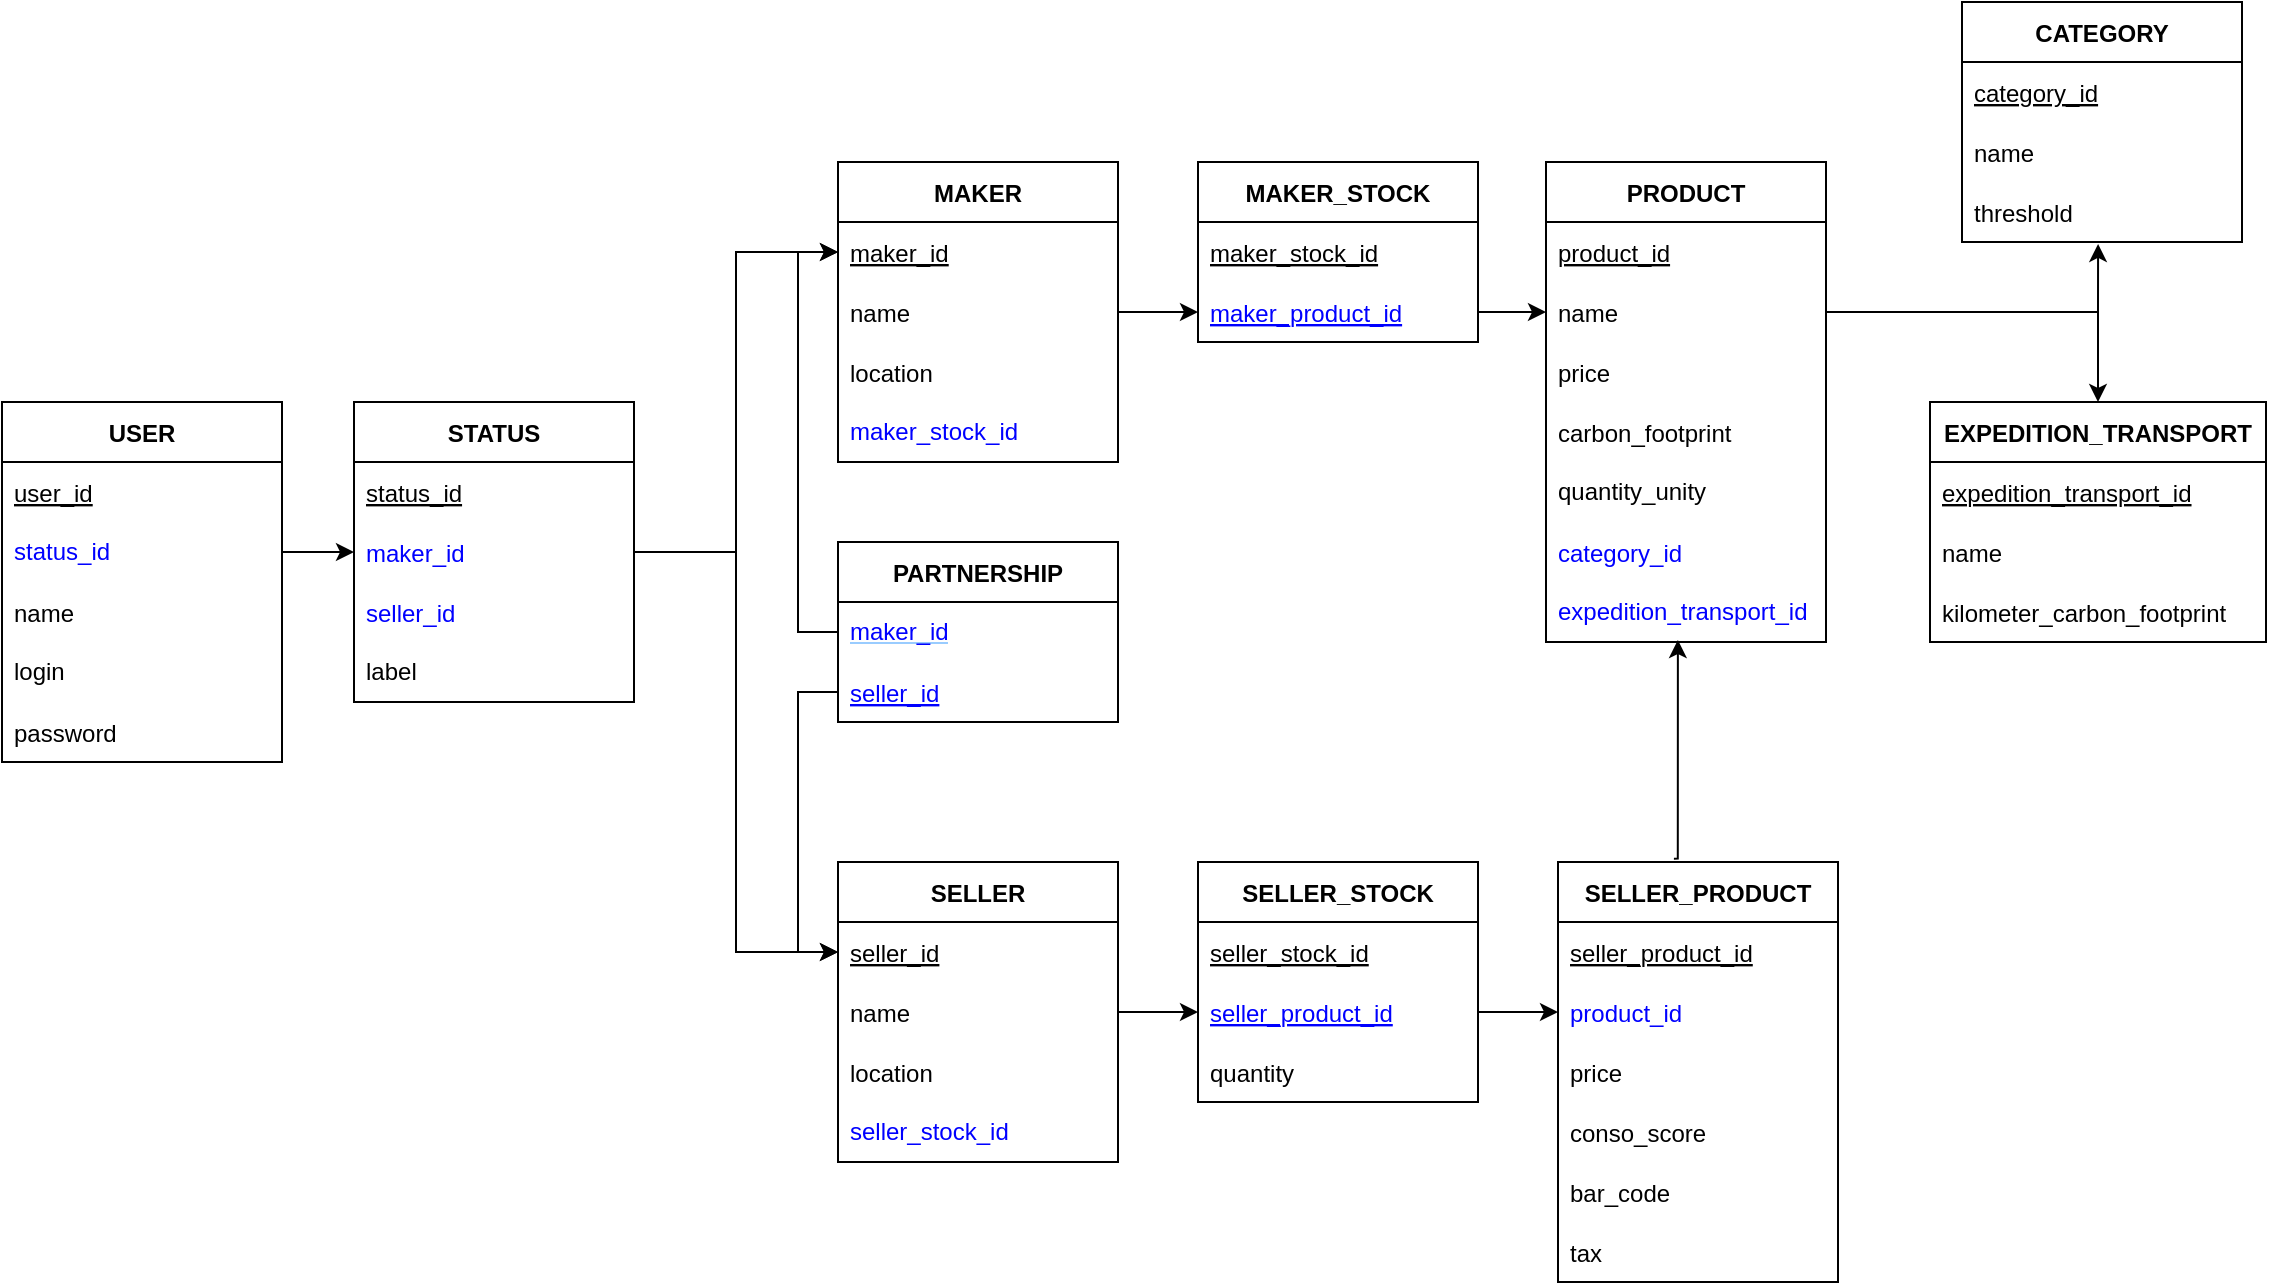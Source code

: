 <mxfile version="20.8.3" type="device" pages="2"><diagram id="e80RZ3EerNKfGy-aor2i" name="bdd"><mxGraphModel dx="2133" dy="836" grid="1" gridSize="10" guides="1" tooltips="1" connect="1" arrows="1" fold="1" page="1" pageScale="1" pageWidth="827" pageHeight="1169" math="0" shadow="0"><root><mxCell id="0"/><mxCell id="1" parent="0"/><mxCell id="RWyu7YpVY7A9vmyi3Nfw-1" value="SELLER" style="swimlane;fontStyle=1;childLayout=stackLayout;horizontal=1;startSize=30;horizontalStack=0;resizeParent=1;resizeParentMax=0;resizeLast=0;collapsible=1;marginBottom=0;" parent="1" vertex="1"><mxGeometry x="-80" y="590" width="140" height="150" as="geometry"><mxRectangle x="340" y="310" width="60" height="30" as="alternateBounds"/></mxGeometry></mxCell><mxCell id="RWyu7YpVY7A9vmyi3Nfw-2" value="seller_id" style="text;strokeColor=none;fillColor=none;align=left;verticalAlign=middle;spacingLeft=4;spacingRight=4;overflow=hidden;points=[[0,0.5],[1,0.5]];portConstraint=eastwest;rotatable=0;fontStyle=4" parent="RWyu7YpVY7A9vmyi3Nfw-1" vertex="1"><mxGeometry y="30" width="140" height="30" as="geometry"/></mxCell><mxCell id="RWyu7YpVY7A9vmyi3Nfw-3" value="name" style="text;strokeColor=none;fillColor=none;align=left;verticalAlign=middle;spacingLeft=4;spacingRight=4;overflow=hidden;points=[[0,0.5],[1,0.5]];portConstraint=eastwest;rotatable=0;" parent="RWyu7YpVY7A9vmyi3Nfw-1" vertex="1"><mxGeometry y="60" width="140" height="30" as="geometry"/></mxCell><mxCell id="RWyu7YpVY7A9vmyi3Nfw-4" value="location" style="text;strokeColor=none;fillColor=none;align=left;verticalAlign=middle;spacingLeft=4;spacingRight=4;overflow=hidden;points=[[0,0.5],[1,0.5]];portConstraint=eastwest;rotatable=0;" parent="RWyu7YpVY7A9vmyi3Nfw-1" vertex="1"><mxGeometry y="90" width="140" height="30" as="geometry"/></mxCell><mxCell id="Lx4Bh2GBRaXwI-jNvzFy-2" value="&lt;font color=&quot;#0000ff&quot;&gt;seller_stock_id&lt;/font&gt;" style="text;strokeColor=none;fillColor=none;align=left;verticalAlign=middle;spacingLeft=4;spacingRight=4;overflow=hidden;points=[[0,0.5],[1,0.5]];portConstraint=eastwest;rotatable=0;whiteSpace=wrap;html=1;fontSize=12;fontColor=#000000;" parent="RWyu7YpVY7A9vmyi3Nfw-1" vertex="1"><mxGeometry y="120" width="140" height="30" as="geometry"/></mxCell><mxCell id="RWyu7YpVY7A9vmyi3Nfw-6" value="MAKER" style="swimlane;fontStyle=1;childLayout=stackLayout;horizontal=1;startSize=30;horizontalStack=0;resizeParent=1;resizeParentMax=0;resizeLast=0;collapsible=1;marginBottom=0;" parent="1" vertex="1"><mxGeometry x="-80" y="240" width="140" height="150" as="geometry"><mxRectangle x="340" y="310" width="60" height="30" as="alternateBounds"/></mxGeometry></mxCell><mxCell id="RWyu7YpVY7A9vmyi3Nfw-7" value="maker_id" style="text;strokeColor=none;fillColor=none;align=left;verticalAlign=middle;spacingLeft=4;spacingRight=4;overflow=hidden;points=[[0,0.5],[1,0.5]];portConstraint=eastwest;rotatable=0;fontStyle=4" parent="RWyu7YpVY7A9vmyi3Nfw-6" vertex="1"><mxGeometry y="30" width="140" height="30" as="geometry"/></mxCell><mxCell id="RWyu7YpVY7A9vmyi3Nfw-8" value="name" style="text;strokeColor=none;fillColor=none;align=left;verticalAlign=middle;spacingLeft=4;spacingRight=4;overflow=hidden;points=[[0,0.5],[1,0.5]];portConstraint=eastwest;rotatable=0;" parent="RWyu7YpVY7A9vmyi3Nfw-6" vertex="1"><mxGeometry y="60" width="140" height="30" as="geometry"/></mxCell><mxCell id="RWyu7YpVY7A9vmyi3Nfw-9" value="location" style="text;strokeColor=none;fillColor=none;align=left;verticalAlign=middle;spacingLeft=4;spacingRight=4;overflow=hidden;points=[[0,0.5],[1,0.5]];portConstraint=eastwest;rotatable=0;" parent="RWyu7YpVY7A9vmyi3Nfw-6" vertex="1"><mxGeometry y="90" width="140" height="30" as="geometry"/></mxCell><mxCell id="cd4m0utpGMSA-oPTEl2G-1" value="maker_stock_id" style="text;strokeColor=none;fillColor=none;align=left;verticalAlign=middle;spacingLeft=4;spacingRight=4;overflow=hidden;points=[[0,0.5],[1,0.5]];portConstraint=eastwest;rotatable=0;whiteSpace=wrap;html=1;fontColor=#0000FF;" parent="RWyu7YpVY7A9vmyi3Nfw-6" vertex="1"><mxGeometry y="120" width="140" height="30" as="geometry"/></mxCell><mxCell id="RWyu7YpVY7A9vmyi3Nfw-11" value="SELLER_STOCK" style="swimlane;fontStyle=1;childLayout=stackLayout;horizontal=1;startSize=30;horizontalStack=0;resizeParent=1;resizeParentMax=0;resizeLast=0;collapsible=1;marginBottom=0;" parent="1" vertex="1"><mxGeometry x="100" y="590" width="140" height="120" as="geometry"><mxRectangle x="340" y="310" width="60" height="30" as="alternateBounds"/></mxGeometry></mxCell><mxCell id="RWyu7YpVY7A9vmyi3Nfw-12" value="seller_stock_id" style="text;strokeColor=none;fillColor=none;align=left;verticalAlign=middle;spacingLeft=4;spacingRight=4;overflow=hidden;points=[[0,0.5],[1,0.5]];portConstraint=eastwest;rotatable=0;fontStyle=4" parent="RWyu7YpVY7A9vmyi3Nfw-11" vertex="1"><mxGeometry y="30" width="140" height="30" as="geometry"/></mxCell><mxCell id="RWyu7YpVY7A9vmyi3Nfw-13" value="seller_product_id" style="text;strokeColor=none;fillColor=none;align=left;verticalAlign=middle;spacingLeft=4;spacingRight=4;overflow=hidden;points=[[0,0.5],[1,0.5]];portConstraint=eastwest;rotatable=0;fontColor=#0000FF;fontStyle=4" parent="RWyu7YpVY7A9vmyi3Nfw-11" vertex="1"><mxGeometry y="60" width="140" height="30" as="geometry"/></mxCell><mxCell id="RWyu7YpVY7A9vmyi3Nfw-29" value="quantity" style="text;strokeColor=none;fillColor=none;align=left;verticalAlign=middle;spacingLeft=4;spacingRight=4;overflow=hidden;points=[[0,0.5],[1,0.5]];portConstraint=eastwest;rotatable=0;" parent="RWyu7YpVY7A9vmyi3Nfw-11" vertex="1"><mxGeometry y="90" width="140" height="30" as="geometry"/></mxCell><mxCell id="RWyu7YpVY7A9vmyi3Nfw-17" value="PRODUCT" style="swimlane;fontStyle=1;childLayout=stackLayout;horizontal=1;startSize=30;horizontalStack=0;resizeParent=1;resizeParentMax=0;resizeLast=0;collapsible=1;marginBottom=0;" parent="1" vertex="1"><mxGeometry x="274" y="240" width="140" height="240" as="geometry"><mxRectangle x="340" y="310" width="60" height="30" as="alternateBounds"/></mxGeometry></mxCell><mxCell id="RWyu7YpVY7A9vmyi3Nfw-18" value="product_id" style="text;strokeColor=none;fillColor=none;align=left;verticalAlign=middle;spacingLeft=4;spacingRight=4;overflow=hidden;points=[[0,0.5],[1,0.5]];portConstraint=eastwest;rotatable=0;fontStyle=4" parent="RWyu7YpVY7A9vmyi3Nfw-17" vertex="1"><mxGeometry y="30" width="140" height="30" as="geometry"/></mxCell><mxCell id="RWyu7YpVY7A9vmyi3Nfw-19" value="name" style="text;strokeColor=none;fillColor=none;align=left;verticalAlign=middle;spacingLeft=4;spacingRight=4;overflow=hidden;points=[[0,0.5],[1,0.5]];portConstraint=eastwest;rotatable=0;" parent="RWyu7YpVY7A9vmyi3Nfw-17" vertex="1"><mxGeometry y="60" width="140" height="30" as="geometry"/></mxCell><mxCell id="RWyu7YpVY7A9vmyi3Nfw-20" value="price" style="text;strokeColor=none;fillColor=none;align=left;verticalAlign=middle;spacingLeft=4;spacingRight=4;overflow=hidden;points=[[0,0.5],[1,0.5]];portConstraint=eastwest;rotatable=0;" parent="RWyu7YpVY7A9vmyi3Nfw-17" vertex="1"><mxGeometry y="90" width="140" height="30" as="geometry"/></mxCell><mxCell id="RWyu7YpVY7A9vmyi3Nfw-66" value="carbon_footprint" style="text;strokeColor=none;fillColor=none;align=left;verticalAlign=middle;spacingLeft=4;spacingRight=4;overflow=hidden;points=[[0,0.5],[1,0.5]];portConstraint=eastwest;rotatable=0;" parent="RWyu7YpVY7A9vmyi3Nfw-17" vertex="1"><mxGeometry y="120" width="140" height="30" as="geometry"/></mxCell><mxCell id="cd4m0utpGMSA-oPTEl2G-20" value="&lt;font color=&quot;#000000&quot;&gt;quantity_unity&lt;/font&gt;" style="text;strokeColor=none;fillColor=none;align=left;verticalAlign=middle;spacingLeft=4;spacingRight=4;overflow=hidden;points=[[0,0.5],[1,0.5]];portConstraint=eastwest;rotatable=0;whiteSpace=wrap;html=1;fontColor=#0000FF;" parent="RWyu7YpVY7A9vmyi3Nfw-17" vertex="1"><mxGeometry y="150" width="140" height="30" as="geometry"/></mxCell><mxCell id="RWyu7YpVY7A9vmyi3Nfw-37" value="category_id" style="text;strokeColor=none;fillColor=none;align=left;verticalAlign=middle;spacingLeft=4;spacingRight=4;overflow=hidden;points=[[0,0.5],[1,0.5]];portConstraint=eastwest;rotatable=0;fontColor=#0000FF;" parent="RWyu7YpVY7A9vmyi3Nfw-17" vertex="1"><mxGeometry y="180" width="140" height="30" as="geometry"/></mxCell><mxCell id="cd4m0utpGMSA-oPTEl2G-2" value="expedition_transport_id" style="text;strokeColor=none;fillColor=none;align=left;verticalAlign=middle;spacingLeft=4;spacingRight=4;overflow=hidden;points=[[0,0.5],[1,0.5]];portConstraint=eastwest;rotatable=0;whiteSpace=wrap;html=1;fontColor=#0000FF;" parent="RWyu7YpVY7A9vmyi3Nfw-17" vertex="1"><mxGeometry y="210" width="140" height="30" as="geometry"/></mxCell><mxCell id="RWyu7YpVY7A9vmyi3Nfw-22" value="PARTNERSHIP" style="swimlane;fontStyle=1;childLayout=stackLayout;horizontal=1;startSize=30;horizontalStack=0;resizeParent=1;resizeParentMax=0;resizeLast=0;collapsible=1;marginBottom=0;" parent="1" vertex="1"><mxGeometry x="-80" y="430" width="140" height="90" as="geometry"><mxRectangle x="340" y="310" width="60" height="30" as="alternateBounds"/></mxGeometry></mxCell><mxCell id="RWyu7YpVY7A9vmyi3Nfw-24" value="&lt;font color=&quot;#0000ff&quot;&gt;maker_id&lt;/font&gt;" style="text;strokeColor=none;fillColor=none;align=left;verticalAlign=middle;spacingLeft=4;spacingRight=4;overflow=hidden;points=[[0,0.5],[1,0.5]];portConstraint=eastwest;rotatable=0;html=1;fontColor=#99CCFF;fontStyle=4" parent="RWyu7YpVY7A9vmyi3Nfw-22" vertex="1"><mxGeometry y="30" width="140" height="30" as="geometry"/></mxCell><mxCell id="RWyu7YpVY7A9vmyi3Nfw-25" value="seller_id" style="text;strokeColor=none;fillColor=none;align=left;verticalAlign=middle;spacingLeft=4;spacingRight=4;overflow=hidden;points=[[0,0.5],[1,0.5]];portConstraint=eastwest;rotatable=0;fontColor=#0000FF;fontStyle=4" parent="RWyu7YpVY7A9vmyi3Nfw-22" vertex="1"><mxGeometry y="60" width="140" height="30" as="geometry"/></mxCell><mxCell id="RWyu7YpVY7A9vmyi3Nfw-32" value="CATEGORY" style="swimlane;fontStyle=1;childLayout=stackLayout;horizontal=1;startSize=30;horizontalStack=0;resizeParent=1;resizeParentMax=0;resizeLast=0;collapsible=1;marginBottom=0;" parent="1" vertex="1"><mxGeometry x="482" y="160" width="140" height="120" as="geometry"><mxRectangle x="340" y="310" width="60" height="30" as="alternateBounds"/></mxGeometry></mxCell><mxCell id="RWyu7YpVY7A9vmyi3Nfw-33" value="category_id" style="text;strokeColor=none;fillColor=none;align=left;verticalAlign=middle;spacingLeft=4;spacingRight=4;overflow=hidden;points=[[0,0.5],[1,0.5]];portConstraint=eastwest;rotatable=0;fontStyle=4" parent="RWyu7YpVY7A9vmyi3Nfw-32" vertex="1"><mxGeometry y="30" width="140" height="30" as="geometry"/></mxCell><mxCell id="RWyu7YpVY7A9vmyi3Nfw-34" value="name" style="text;strokeColor=none;fillColor=none;align=left;verticalAlign=middle;spacingLeft=4;spacingRight=4;overflow=hidden;points=[[0,0.5],[1,0.5]];portConstraint=eastwest;rotatable=0;" parent="RWyu7YpVY7A9vmyi3Nfw-32" vertex="1"><mxGeometry y="60" width="140" height="30" as="geometry"/></mxCell><mxCell id="RWyu7YpVY7A9vmyi3Nfw-35" value="threshold" style="text;strokeColor=none;fillColor=none;align=left;verticalAlign=middle;spacingLeft=4;spacingRight=4;overflow=hidden;points=[[0,0.5],[1,0.5]];portConstraint=eastwest;rotatable=0;" parent="RWyu7YpVY7A9vmyi3Nfw-32" vertex="1"><mxGeometry y="90" width="140" height="30" as="geometry"/></mxCell><mxCell id="RWyu7YpVY7A9vmyi3Nfw-44" style="edgeStyle=orthogonalEdgeStyle;rounded=0;orthogonalLoop=1;jettySize=auto;html=1;entryX=0;entryY=0.5;entryDx=0;entryDy=0;" parent="1" source="RWyu7YpVY7A9vmyi3Nfw-24" target="RWyu7YpVY7A9vmyi3Nfw-7" edge="1"><mxGeometry relative="1" as="geometry"/></mxCell><mxCell id="RWyu7YpVY7A9vmyi3Nfw-45" style="edgeStyle=orthogonalEdgeStyle;rounded=0;orthogonalLoop=1;jettySize=auto;html=1;entryX=0;entryY=0.5;entryDx=0;entryDy=0;" parent="1" source="RWyu7YpVY7A9vmyi3Nfw-25" target="RWyu7YpVY7A9vmyi3Nfw-2" edge="1"><mxGeometry relative="1" as="geometry"/></mxCell><mxCell id="cd4m0utpGMSA-oPTEl2G-19" style="edgeStyle=orthogonalEdgeStyle;rounded=0;orthogonalLoop=1;jettySize=auto;html=1;entryX=0.471;entryY=0.967;entryDx=0;entryDy=0;entryPerimeter=0;fontColor=#0000FF;exitX=0.414;exitY=-0.008;exitDx=0;exitDy=0;exitPerimeter=0;" parent="1" source="RWyu7YpVY7A9vmyi3Nfw-46" target="cd4m0utpGMSA-oPTEl2G-2" edge="1"><mxGeometry relative="1" as="geometry"><Array as="points"><mxPoint x="340" y="588"/></Array></mxGeometry></mxCell><mxCell id="RWyu7YpVY7A9vmyi3Nfw-46" value="SELLER_PRODUCT" style="swimlane;fontStyle=1;childLayout=stackLayout;horizontal=1;startSize=30;horizontalStack=0;resizeParent=1;resizeParentMax=0;resizeLast=0;collapsible=1;marginBottom=0;" parent="1" vertex="1"><mxGeometry x="280" y="590" width="140" height="210" as="geometry"><mxRectangle x="340" y="310" width="60" height="30" as="alternateBounds"/></mxGeometry></mxCell><mxCell id="RWyu7YpVY7A9vmyi3Nfw-47" value="seller_product_id" style="text;strokeColor=none;fillColor=none;align=left;verticalAlign=middle;spacingLeft=4;spacingRight=4;overflow=hidden;points=[[0,0.5],[1,0.5]];portConstraint=eastwest;rotatable=0;fontStyle=4" parent="RWyu7YpVY7A9vmyi3Nfw-46" vertex="1"><mxGeometry y="30" width="140" height="30" as="geometry"/></mxCell><mxCell id="RWyu7YpVY7A9vmyi3Nfw-48" value="product_id" style="text;strokeColor=none;fillColor=none;align=left;verticalAlign=middle;spacingLeft=4;spacingRight=4;overflow=hidden;points=[[0,0.5],[1,0.5]];portConstraint=eastwest;rotatable=0;fontColor=#0000FF;" parent="RWyu7YpVY7A9vmyi3Nfw-46" vertex="1"><mxGeometry y="60" width="140" height="30" as="geometry"/></mxCell><mxCell id="RWyu7YpVY7A9vmyi3Nfw-49" value="price" style="text;strokeColor=none;fillColor=none;align=left;verticalAlign=middle;spacingLeft=4;spacingRight=4;overflow=hidden;points=[[0,0.5],[1,0.5]];portConstraint=eastwest;rotatable=0;" parent="RWyu7YpVY7A9vmyi3Nfw-46" vertex="1"><mxGeometry y="90" width="140" height="30" as="geometry"/></mxCell><mxCell id="RWyu7YpVY7A9vmyi3Nfw-50" value="conso_score" style="text;strokeColor=none;fillColor=none;align=left;verticalAlign=middle;spacingLeft=4;spacingRight=4;overflow=hidden;points=[[0,0.5],[1,0.5]];portConstraint=eastwest;rotatable=0;" parent="RWyu7YpVY7A9vmyi3Nfw-46" vertex="1"><mxGeometry y="120" width="140" height="30" as="geometry"/></mxCell><mxCell id="RWyu7YpVY7A9vmyi3Nfw-77" value="bar_code" style="text;strokeColor=none;fillColor=none;align=left;verticalAlign=middle;spacingLeft=4;spacingRight=4;overflow=hidden;points=[[0,0.5],[1,0.5]];portConstraint=eastwest;rotatable=0;" parent="RWyu7YpVY7A9vmyi3Nfw-46" vertex="1"><mxGeometry y="150" width="140" height="30" as="geometry"/></mxCell><mxCell id="RWyu7YpVY7A9vmyi3Nfw-51" value="tax" style="text;strokeColor=none;fillColor=none;align=left;verticalAlign=middle;spacingLeft=4;spacingRight=4;overflow=hidden;points=[[0,0.5],[1,0.5]];portConstraint=eastwest;rotatable=0;" parent="RWyu7YpVY7A9vmyi3Nfw-46" vertex="1"><mxGeometry y="180" width="140" height="30" as="geometry"/></mxCell><mxCell id="RWyu7YpVY7A9vmyi3Nfw-54" style="edgeStyle=orthogonalEdgeStyle;rounded=0;orthogonalLoop=1;jettySize=auto;html=1;" parent="1" source="RWyu7YpVY7A9vmyi3Nfw-3" target="RWyu7YpVY7A9vmyi3Nfw-13" edge="1"><mxGeometry relative="1" as="geometry"/></mxCell><mxCell id="RWyu7YpVY7A9vmyi3Nfw-55" style="edgeStyle=orthogonalEdgeStyle;rounded=0;orthogonalLoop=1;jettySize=auto;html=1;entryX=0;entryY=0.5;entryDx=0;entryDy=0;" parent="1" source="RWyu7YpVY7A9vmyi3Nfw-13" target="RWyu7YpVY7A9vmyi3Nfw-48" edge="1"><mxGeometry relative="1" as="geometry"/></mxCell><mxCell id="RWyu7YpVY7A9vmyi3Nfw-65" style="edgeStyle=orthogonalEdgeStyle;rounded=0;orthogonalLoop=1;jettySize=auto;html=1;entryX=0.486;entryY=1.033;entryDx=0;entryDy=0;entryPerimeter=0;" parent="1" source="RWyu7YpVY7A9vmyi3Nfw-19" target="RWyu7YpVY7A9vmyi3Nfw-35" edge="1"><mxGeometry relative="1" as="geometry"/></mxCell><mxCell id="RWyu7YpVY7A9vmyi3Nfw-67" value="EXPEDITION_TRANSPORT" style="swimlane;fontStyle=1;childLayout=stackLayout;horizontal=1;startSize=30;horizontalStack=0;resizeParent=1;resizeParentMax=0;resizeLast=0;collapsible=1;marginBottom=0;" parent="1" vertex="1"><mxGeometry x="466" y="360" width="168" height="120" as="geometry"><mxRectangle x="340" y="310" width="60" height="30" as="alternateBounds"/></mxGeometry></mxCell><mxCell id="RWyu7YpVY7A9vmyi3Nfw-68" value="expedition_transport_id" style="text;strokeColor=none;fillColor=none;align=left;verticalAlign=middle;spacingLeft=4;spacingRight=4;overflow=hidden;points=[[0,0.5],[1,0.5]];portConstraint=eastwest;rotatable=0;fontStyle=4" parent="RWyu7YpVY7A9vmyi3Nfw-67" vertex="1"><mxGeometry y="30" width="168" height="30" as="geometry"/></mxCell><mxCell id="RWyu7YpVY7A9vmyi3Nfw-69" value="name" style="text;strokeColor=none;fillColor=none;align=left;verticalAlign=middle;spacingLeft=4;spacingRight=4;overflow=hidden;points=[[0,0.5],[1,0.5]];portConstraint=eastwest;rotatable=0;" parent="RWyu7YpVY7A9vmyi3Nfw-67" vertex="1"><mxGeometry y="60" width="168" height="30" as="geometry"/></mxCell><mxCell id="RWyu7YpVY7A9vmyi3Nfw-70" value="kilometer_carbon_footprint" style="text;strokeColor=none;fillColor=none;align=left;verticalAlign=middle;spacingLeft=4;spacingRight=4;overflow=hidden;points=[[0,0.5],[1,0.5]];portConstraint=eastwest;rotatable=0;" parent="RWyu7YpVY7A9vmyi3Nfw-67" vertex="1"><mxGeometry y="90" width="168" height="30" as="geometry"/></mxCell><mxCell id="RWyu7YpVY7A9vmyi3Nfw-76" style="edgeStyle=orthogonalEdgeStyle;rounded=0;orthogonalLoop=1;jettySize=auto;html=1;entryX=0.5;entryY=0;entryDx=0;entryDy=0;" parent="1" source="RWyu7YpVY7A9vmyi3Nfw-19" target="RWyu7YpVY7A9vmyi3Nfw-67" edge="1"><mxGeometry relative="1" as="geometry"/></mxCell><mxCell id="yV2CND0uB4TFiafIl4Ve-1" value="USER" style="swimlane;fontStyle=1;childLayout=stackLayout;horizontal=1;startSize=30;horizontalStack=0;resizeParent=1;resizeParentMax=0;resizeLast=0;collapsible=1;marginBottom=0;" parent="1" vertex="1"><mxGeometry x="-498" y="360" width="140" height="180" as="geometry"><mxRectangle x="340" y="310" width="60" height="30" as="alternateBounds"/></mxGeometry></mxCell><mxCell id="yV2CND0uB4TFiafIl4Ve-2" value="user_id" style="text;strokeColor=none;fillColor=none;align=left;verticalAlign=middle;spacingLeft=4;spacingRight=4;overflow=hidden;points=[[0,0.5],[1,0.5]];portConstraint=eastwest;rotatable=0;fontStyle=4" parent="yV2CND0uB4TFiafIl4Ve-1" vertex="1"><mxGeometry y="30" width="140" height="30" as="geometry"/></mxCell><mxCell id="Lx4Bh2GBRaXwI-jNvzFy-3" value="status_id" style="text;strokeColor=none;fillColor=none;align=left;verticalAlign=middle;spacingLeft=4;spacingRight=4;overflow=hidden;points=[[0,0.5],[1,0.5]];portConstraint=eastwest;rotatable=0;whiteSpace=wrap;html=1;fontSize=12;fontColor=#0000FF;" parent="yV2CND0uB4TFiafIl4Ve-1" vertex="1"><mxGeometry y="60" width="140" height="30" as="geometry"/></mxCell><mxCell id="yV2CND0uB4TFiafIl4Ve-3" value="name" style="text;strokeColor=none;fillColor=none;align=left;verticalAlign=middle;spacingLeft=4;spacingRight=4;overflow=hidden;points=[[0,0.5],[1,0.5]];portConstraint=eastwest;rotatable=0;" parent="yV2CND0uB4TFiafIl4Ve-1" vertex="1"><mxGeometry y="90" width="140" height="30" as="geometry"/></mxCell><mxCell id="IJAyKQFCwQ8I53RAKKj4-2" value="login" style="text;strokeColor=none;fillColor=none;align=left;verticalAlign=middle;spacingLeft=4;spacingRight=4;overflow=hidden;points=[[0,0.5],[1,0.5]];portConstraint=eastwest;rotatable=0;whiteSpace=wrap;html=1;fontSize=12;fontColor=#000000;" parent="yV2CND0uB4TFiafIl4Ve-1" vertex="1"><mxGeometry y="120" width="140" height="30" as="geometry"/></mxCell><mxCell id="yV2CND0uB4TFiafIl4Ve-4" value="password" style="text;strokeColor=none;fillColor=none;align=left;verticalAlign=middle;spacingLeft=4;spacingRight=4;overflow=hidden;points=[[0,0.5],[1,0.5]];portConstraint=eastwest;rotatable=0;" parent="yV2CND0uB4TFiafIl4Ve-1" vertex="1"><mxGeometry y="150" width="140" height="30" as="geometry"/></mxCell><mxCell id="yV2CND0uB4TFiafIl4Ve-8" value="STATUS" style="swimlane;fontStyle=1;childLayout=stackLayout;horizontal=1;startSize=30;horizontalStack=0;resizeParent=1;resizeParentMax=0;resizeLast=0;collapsible=1;marginBottom=0;" parent="1" vertex="1"><mxGeometry x="-322" y="360" width="140" height="150" as="geometry"><mxRectangle x="340" y="310" width="60" height="30" as="alternateBounds"/></mxGeometry></mxCell><mxCell id="yV2CND0uB4TFiafIl4Ve-9" value="status_id" style="text;strokeColor=none;fillColor=none;align=left;verticalAlign=middle;spacingLeft=4;spacingRight=4;overflow=hidden;points=[[0,0.5],[1,0.5]];portConstraint=eastwest;rotatable=0;fontStyle=4" parent="yV2CND0uB4TFiafIl4Ve-8" vertex="1"><mxGeometry y="30" width="140" height="30" as="geometry"/></mxCell><mxCell id="yV2CND0uB4TFiafIl4Ve-10" value="maker_id" style="text;strokeColor=none;fillColor=none;align=left;verticalAlign=middle;spacingLeft=4;spacingRight=4;overflow=hidden;points=[[0,0.5],[1,0.5]];portConstraint=eastwest;rotatable=0;fontColor=#0000FF;" parent="yV2CND0uB4TFiafIl4Ve-8" vertex="1"><mxGeometry y="60" width="140" height="30" as="geometry"/></mxCell><mxCell id="yV2CND0uB4TFiafIl4Ve-11" value="seller_id" style="text;strokeColor=none;fillColor=none;align=left;verticalAlign=middle;spacingLeft=4;spacingRight=4;overflow=hidden;points=[[0,0.5],[1,0.5]];portConstraint=eastwest;rotatable=0;fontColor=#0000FF;" parent="yV2CND0uB4TFiafIl4Ve-8" vertex="1"><mxGeometry y="90" width="140" height="30" as="geometry"/></mxCell><mxCell id="Lx4Bh2GBRaXwI-jNvzFy-1" value="label" style="text;strokeColor=none;fillColor=none;align=left;verticalAlign=middle;spacingLeft=4;spacingRight=4;overflow=hidden;points=[[0,0.5],[1,0.5]];portConstraint=eastwest;rotatable=0;whiteSpace=wrap;html=1;fontSize=12;fontColor=#000000;" parent="yV2CND0uB4TFiafIl4Ve-8" vertex="1"><mxGeometry y="120" width="140" height="30" as="geometry"/></mxCell><mxCell id="yV2CND0uB4TFiafIl4Ve-14" style="edgeStyle=orthogonalEdgeStyle;rounded=0;orthogonalLoop=1;jettySize=auto;html=1;entryX=0;entryY=0.5;entryDx=0;entryDy=0;fontSize=12;fontColor=#000000;" parent="1" source="yV2CND0uB4TFiafIl4Ve-10" target="RWyu7YpVY7A9vmyi3Nfw-7" edge="1"><mxGeometry relative="1" as="geometry"/></mxCell><mxCell id="yV2CND0uB4TFiafIl4Ve-15" style="edgeStyle=orthogonalEdgeStyle;rounded=0;orthogonalLoop=1;jettySize=auto;html=1;entryX=0;entryY=0.5;entryDx=0;entryDy=0;fontSize=12;fontColor=#000000;" parent="1" source="yV2CND0uB4TFiafIl4Ve-10" target="RWyu7YpVY7A9vmyi3Nfw-2" edge="1"><mxGeometry relative="1" as="geometry"/></mxCell><mxCell id="Lx4Bh2GBRaXwI-jNvzFy-4" style="edgeStyle=orthogonalEdgeStyle;rounded=0;orthogonalLoop=1;jettySize=auto;html=1;entryX=0;entryY=0.5;entryDx=0;entryDy=0;fontSize=12;fontColor=#0000FF;" parent="1" source="Lx4Bh2GBRaXwI-jNvzFy-3" target="yV2CND0uB4TFiafIl4Ve-10" edge="1"><mxGeometry relative="1" as="geometry"/></mxCell><mxCell id="yl_PNYS9jS2WnDZ1BlXl-2" value="MAKER_STOCK" style="swimlane;fontStyle=1;childLayout=stackLayout;horizontal=1;startSize=30;horizontalStack=0;resizeParent=1;resizeParentMax=0;resizeLast=0;collapsible=1;marginBottom=0;" vertex="1" parent="1"><mxGeometry x="100" y="240" width="140" height="90" as="geometry"><mxRectangle x="340" y="310" width="60" height="30" as="alternateBounds"/></mxGeometry></mxCell><mxCell id="yl_PNYS9jS2WnDZ1BlXl-3" value="maker_stock_id" style="text;strokeColor=none;fillColor=none;align=left;verticalAlign=middle;spacingLeft=4;spacingRight=4;overflow=hidden;points=[[0,0.5],[1,0.5]];portConstraint=eastwest;rotatable=0;fontStyle=4" vertex="1" parent="yl_PNYS9jS2WnDZ1BlXl-2"><mxGeometry y="30" width="140" height="30" as="geometry"/></mxCell><mxCell id="yl_PNYS9jS2WnDZ1BlXl-4" value="maker_product_id" style="text;strokeColor=none;fillColor=none;align=left;verticalAlign=middle;spacingLeft=4;spacingRight=4;overflow=hidden;points=[[0,0.5],[1,0.5]];portConstraint=eastwest;rotatable=0;fontColor=#0000FF;fontStyle=4" vertex="1" parent="yl_PNYS9jS2WnDZ1BlXl-2"><mxGeometry y="60" width="140" height="30" as="geometry"/></mxCell><mxCell id="yl_PNYS9jS2WnDZ1BlXl-6" style="edgeStyle=orthogonalEdgeStyle;rounded=0;orthogonalLoop=1;jettySize=auto;html=1;" edge="1" parent="1" source="RWyu7YpVY7A9vmyi3Nfw-8" target="yl_PNYS9jS2WnDZ1BlXl-4"><mxGeometry relative="1" as="geometry"/></mxCell><mxCell id="yl_PNYS9jS2WnDZ1BlXl-7" style="edgeStyle=orthogonalEdgeStyle;rounded=0;orthogonalLoop=1;jettySize=auto;html=1;entryX=0;entryY=0.5;entryDx=0;entryDy=0;" edge="1" parent="1" source="yl_PNYS9jS2WnDZ1BlXl-4" target="RWyu7YpVY7A9vmyi3Nfw-19"><mxGeometry relative="1" as="geometry"/></mxCell></root></mxGraphModel></diagram><diagram id="UJ_A7hFSLzwOWo19uoyq" name="archi-logiciel"><mxGraphModel dx="1306" dy="836" grid="1" gridSize="10" guides="1" tooltips="1" connect="1" arrows="1" fold="1" page="1" pageScale="1" pageWidth="827" pageHeight="1169" math="0" shadow="0"><root><mxCell id="0"/><mxCell id="1" parent="0"/><mxCell id="sBMQlbWweaWUeHbSweWA-16" style="edgeStyle=orthogonalEdgeStyle;rounded=0;orthogonalLoop=1;jettySize=auto;html=1;entryX=0;entryY=0.5;entryDx=0;entryDy=0;entryPerimeter=0;fontSize=21;fontColor=#000000;" parent="1" source="sBMQlbWweaWUeHbSweWA-3" target="sBMQlbWweaWUeHbSweWA-4" edge="1"><mxGeometry relative="1" as="geometry"/></mxCell><mxCell id="sBMQlbWweaWUeHbSweWA-3" value="&lt;font style=&quot;font-size: 21px;&quot;&gt;conso-score-backoffice&lt;/font&gt;" style="rounded=0;whiteSpace=wrap;html=1;fontColor=#000000;" parent="1" vertex="1"><mxGeometry x="320" y="200" width="216" height="80" as="geometry"/></mxCell><mxCell id="sBMQlbWweaWUeHbSweWA-4" value="&lt;font style=&quot;font-size: 21px;&quot;&gt;BDD&lt;/font&gt;" style="shape=cylinder3;whiteSpace=wrap;html=1;boundedLbl=1;backgroundOutline=1;size=15;fontColor=#000000;" parent="1" vertex="1"><mxGeometry x="680" y="280" width="60" height="80" as="geometry"/></mxCell><mxCell id="sBMQlbWweaWUeHbSweWA-20" style="edgeStyle=orthogonalEdgeStyle;rounded=0;orthogonalLoop=1;jettySize=auto;html=1;entryX=0;entryY=0.5;entryDx=0;entryDy=0;fontSize=21;fontColor=#000000;" parent="1" source="sBMQlbWweaWUeHbSweWA-8" target="sBMQlbWweaWUeHbSweWA-3" edge="1"><mxGeometry relative="1" as="geometry"/></mxCell><mxCell id="-QWCtl1MAWnm3zO0Cem5-2" style="edgeStyle=orthogonalEdgeStyle;rounded=0;orthogonalLoop=1;jettySize=auto;html=1;entryX=0;entryY=0.5;entryDx=0;entryDy=0;fontSize=12;fontColor=#000000;" parent="1" source="sBMQlbWweaWUeHbSweWA-8" target="-QWCtl1MAWnm3zO0Cem5-1" edge="1"><mxGeometry relative="1" as="geometry"/></mxCell><mxCell id="sBMQlbWweaWUeHbSweWA-8" value="&lt;font style=&quot;font-size: 21px;&quot;&gt;Web app&lt;/font&gt;" style="verticalLabelPosition=bottom;html=1;verticalAlign=top;align=center;strokeColor=none;fillColor=#000000;shape=mxgraph.azure.computer;pointerEvents=1;fontColor=#000000;" parent="1" vertex="1"><mxGeometry x="17.39" y="400" width="122.22" height="110" as="geometry"/></mxCell><mxCell id="sBMQlbWweaWUeHbSweWA-14" value="" style="group" parent="1" vertex="1" connectable="0"><mxGeometry x="62.61" y="142" width="77.0" height="153" as="geometry"/></mxCell><mxCell id="sBMQlbWweaWUeHbSweWA-9" value="" style="verticalLabelPosition=bottom;html=1;verticalAlign=top;align=center;strokeColor=none;fillColor=#000000;shape=mxgraph.azure.mobile;pointerEvents=1;fontColor=#000000;" parent="sBMQlbWweaWUeHbSweWA-14" vertex="1"><mxGeometry width="77" height="110" as="geometry"/></mxCell><mxCell id="sBMQlbWweaWUeHbSweWA-12" value="Mobile app" style="text;html=1;strokeColor=none;fillColor=none;align=center;verticalAlign=middle;whiteSpace=wrap;rounded=0;fontSize=21;fontColor=#000000;" parent="sBMQlbWweaWUeHbSweWA-14" vertex="1"><mxGeometry x="8.5" y="123" width="60" height="30" as="geometry"/></mxCell><mxCell id="sBMQlbWweaWUeHbSweWA-17" style="edgeStyle=orthogonalEdgeStyle;rounded=0;orthogonalLoop=1;jettySize=auto;html=1;entryX=0;entryY=0.5;entryDx=0;entryDy=0;fontSize=21;fontColor=#000000;" parent="1" source="sBMQlbWweaWUeHbSweWA-9" target="sBMQlbWweaWUeHbSweWA-3" edge="1"><mxGeometry relative="1" as="geometry"/></mxCell><mxCell id="-QWCtl1MAWnm3zO0Cem5-4" style="edgeStyle=orthogonalEdgeStyle;rounded=0;orthogonalLoop=1;jettySize=auto;html=1;entryX=0;entryY=0.5;entryDx=0;entryDy=0;entryPerimeter=0;fontSize=12;fontColor=#000000;" parent="1" source="-QWCtl1MAWnm3zO0Cem5-1" target="sBMQlbWweaWUeHbSweWA-4" edge="1"><mxGeometry relative="1" as="geometry"/></mxCell><mxCell id="-QWCtl1MAWnm3zO0Cem5-1" value="&lt;font style=&quot;font-size: 21px;&quot;&gt;UserManager&lt;/font&gt;" style="rounded=0;whiteSpace=wrap;html=1;fontColor=#000000;" parent="1" vertex="1"><mxGeometry x="320" y="340" width="216" height="80" as="geometry"/></mxCell><mxCell id="-QWCtl1MAWnm3zO0Cem5-3" style="edgeStyle=orthogonalEdgeStyle;rounded=0;orthogonalLoop=1;jettySize=auto;html=1;entryX=0;entryY=0.5;entryDx=0;entryDy=0;fontSize=12;fontColor=#000000;" parent="1" source="sBMQlbWweaWUeHbSweWA-9" target="sBMQlbWweaWUeHbSweWA-3" edge="1"><mxGeometry relative="1" as="geometry"/></mxCell></root></mxGraphModel></diagram></mxfile>